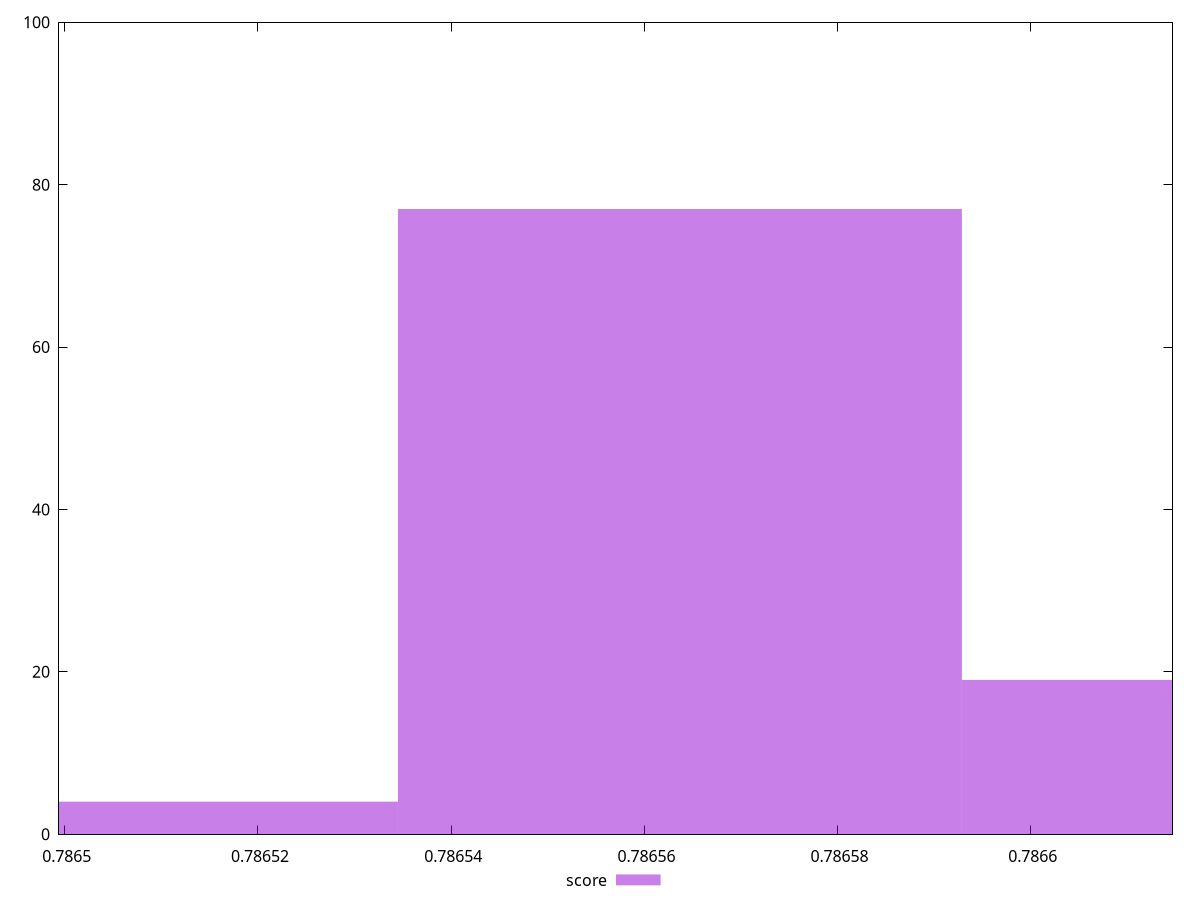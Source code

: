 reset

$score <<EOF
0.7865636772228259 77
0.7866220579603916 19
0.7865052964852602 4
EOF

set key outside below
set boxwidth 0.00005838073756571112
set xrange [0.786499404347403:0.7866146671291339]
set yrange [0:100]
set trange [0:100]
set style fill transparent solid 0.5 noborder
set terminal svg size 640, 490 enhanced background rgb 'white'
set output "report_00007_2020-12-11T15:55:29.892Z/uses-long-cache-ttl/samples/pages+cached+noadtech/score/histogram.svg"

plot $score title "score" with boxes

reset
